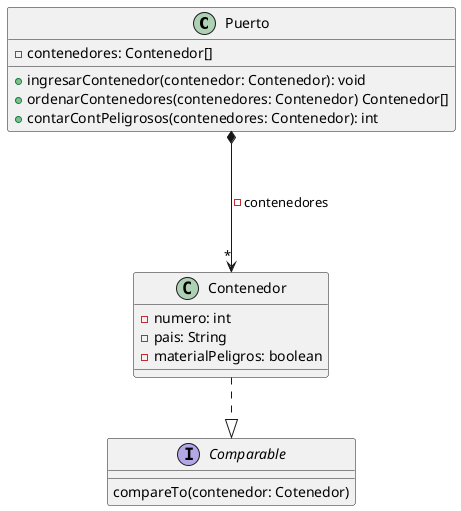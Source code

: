 @startuml

class Puerto{
    - contenedores: Contenedor[]

    +ingresarContenedor(contenedor: Contenedor): void
    +ordenarContenedores(contenedores: Contenedor) Contenedor[]
    +contarContPeligrosos(contenedores: Contenedor): int
}

class Contenedor{
    - numero: int
    - pais: String
    - materialPeligros: boolean

}

interface Comparable{
compareTo(contenedor: Cotenedor)

}

Puerto *---> "*" Contenedor: -contenedores
Contenedor ..|> Comparable

@enduml